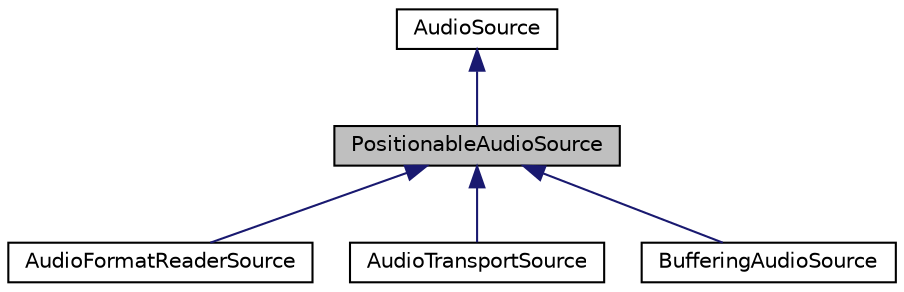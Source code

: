 digraph "PositionableAudioSource"
{
  bgcolor="transparent";
  edge [fontname="Helvetica",fontsize="10",labelfontname="Helvetica",labelfontsize="10"];
  node [fontname="Helvetica",fontsize="10",shape=record];
  Node0 [label="PositionableAudioSource",height=0.2,width=0.4,color="black", fillcolor="grey75", style="filled", fontcolor="black"];
  Node1 -> Node0 [dir="back",color="midnightblue",fontsize="10",style="solid",fontname="Helvetica"];
  Node1 [label="AudioSource",height=0.2,width=0.4,color="black",URL="$classAudioSource.html",tooltip="Base class for objects that can produce a continuous stream of audio. "];
  Node0 -> Node2 [dir="back",color="midnightblue",fontsize="10",style="solid",fontname="Helvetica"];
  Node2 [label="AudioFormatReaderSource",height=0.2,width=0.4,color="black",URL="$classAudioFormatReaderSource.html",tooltip="A type of AudioSource that will read from an AudioFormatReader. "];
  Node0 -> Node3 [dir="back",color="midnightblue",fontsize="10",style="solid",fontname="Helvetica"];
  Node3 [label="AudioTransportSource",height=0.2,width=0.4,color="black",URL="$classAudioTransportSource.html",tooltip="An AudioSource that takes a PositionableAudioSource and allows it to be played, stopped, started, etc. "];
  Node0 -> Node4 [dir="back",color="midnightblue",fontsize="10",style="solid",fontname="Helvetica"];
  Node4 [label="BufferingAudioSource",height=0.2,width=0.4,color="black",URL="$classBufferingAudioSource.html",tooltip="An AudioSource which takes another source as input, and buffers it using a thread. "];
}

